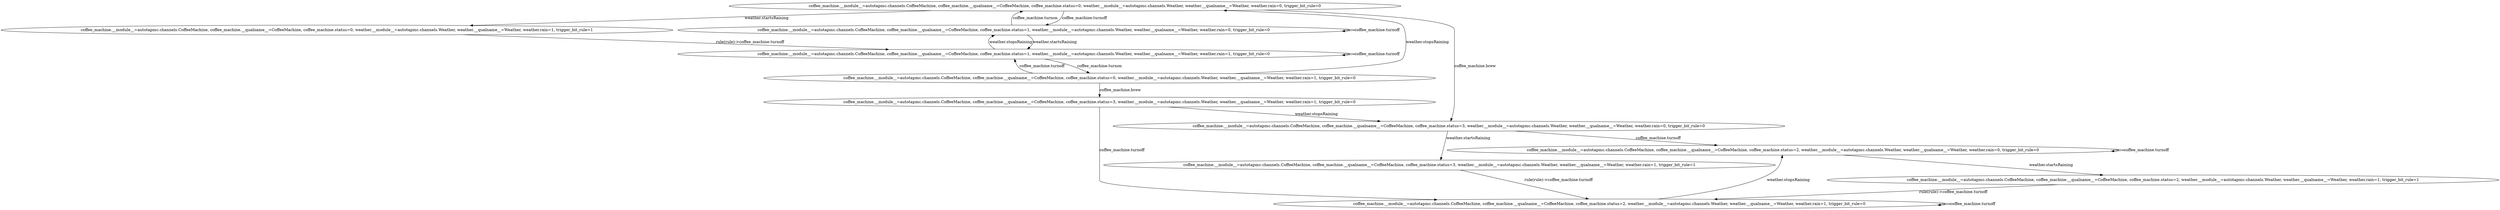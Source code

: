 digraph {
	node [label="coffee_machine.__module__=autotapmc.channels.CoffeeMachine, coffee_machine.__qualname__=CoffeeMachine, coffee_machine.status=0, weather.__module__=autotapmc.channels.Weather, weather.__qualname__=Weather, weather.rain=0, trigger_bit_rule=0"] s0
	node [label="coffee_machine.__module__=autotapmc.channels.CoffeeMachine, coffee_machine.__qualname__=CoffeeMachine, coffee_machine.status=1, weather.__module__=autotapmc.channels.Weather, weather.__qualname__=Weather, weather.rain=0, trigger_bit_rule=0"] s1
	node [label="coffee_machine.__module__=autotapmc.channels.CoffeeMachine, coffee_machine.__qualname__=CoffeeMachine, coffee_machine.status=3, weather.__module__=autotapmc.channels.Weather, weather.__qualname__=Weather, weather.rain=0, trigger_bit_rule=0"] s2
	node [label="coffee_machine.__module__=autotapmc.channels.CoffeeMachine, coffee_machine.__qualname__=CoffeeMachine, coffee_machine.status=0, weather.__module__=autotapmc.channels.Weather, weather.__qualname__=Weather, weather.rain=1, trigger_bit_rule=1"] s3
	node [label="coffee_machine.__module__=autotapmc.channels.CoffeeMachine, coffee_machine.__qualname__=CoffeeMachine, coffee_machine.status=1, weather.__module__=autotapmc.channels.Weather, weather.__qualname__=Weather, weather.rain=1, trigger_bit_rule=0"] s4
	node [label="coffee_machine.__module__=autotapmc.channels.CoffeeMachine, coffee_machine.__qualname__=CoffeeMachine, coffee_machine.status=0, weather.__module__=autotapmc.channels.Weather, weather.__qualname__=Weather, weather.rain=1, trigger_bit_rule=0"] s5
	node [label="coffee_machine.__module__=autotapmc.channels.CoffeeMachine, coffee_machine.__qualname__=CoffeeMachine, coffee_machine.status=3, weather.__module__=autotapmc.channels.Weather, weather.__qualname__=Weather, weather.rain=1, trigger_bit_rule=0"] s6
	node [label="coffee_machine.__module__=autotapmc.channels.CoffeeMachine, coffee_machine.__qualname__=CoffeeMachine, coffee_machine.status=2, weather.__module__=autotapmc.channels.Weather, weather.__qualname__=Weather, weather.rain=1, trigger_bit_rule=0"] s7
	node [label="coffee_machine.__module__=autotapmc.channels.CoffeeMachine, coffee_machine.__qualname__=CoffeeMachine, coffee_machine.status=2, weather.__module__=autotapmc.channels.Weather, weather.__qualname__=Weather, weather.rain=0, trigger_bit_rule=0"] s8
	node [label="coffee_machine.__module__=autotapmc.channels.CoffeeMachine, coffee_machine.__qualname__=CoffeeMachine, coffee_machine.status=2, weather.__module__=autotapmc.channels.Weather, weather.__qualname__=Weather, weather.rain=1, trigger_bit_rule=1"] s9
	node [label="coffee_machine.__module__=autotapmc.channels.CoffeeMachine, coffee_machine.__qualname__=CoffeeMachine, coffee_machine.status=3, weather.__module__=autotapmc.channels.Weather, weather.__qualname__=Weather, weather.rain=1, trigger_bit_rule=1"] s10
	s0 -> s1 [label = "coffee_machine.turnoff"]
	s0 -> s2 [label = "coffee_machine.brew"]
	s0 -> s3 [label = "weather.startsRaining"]
	s3 -> s4 [label = "rule(rule)->coffee_machine.turnoff"]
	s4 -> s5 [label = "coffee_machine.turnon"]
	s4 -> s4 [label = "coffee_machine.turnoff"]
	s4 -> s1 [label = "weather.stopsRaining"]
	s5 -> s4 [label = "coffee_machine.turnoff"]
	s5 -> s6 [label = "coffee_machine.brew"]
	s5 -> s0 [label = "weather.stopsRaining"]
	s6 -> s7 [label = "coffee_machine.turnoff"]
	s6 -> s2 [label = "weather.stopsRaining"]
	s7 -> s7 [label = "coffee_machine.turnoff"]
	s7 -> s8 [label = "weather.stopsRaining"]
	s8 -> s8 [label = "coffee_machine.turnoff"]
	s8 -> s9 [label = "weather.startsRaining"]
	s9 -> s7 [label = "rule(rule)->coffee_machine.turnoff"]
	s2 -> s8 [label = "coffee_machine.turnoff"]
	s2 -> s10 [label = "weather.startsRaining"]
	s10 -> s7 [label = "rule(rule)->coffee_machine.turnoff"]
	s1 -> s0 [label = "coffee_machine.turnon"]
	s1 -> s1 [label = "coffee_machine.turnoff"]
	s1 -> s4 [label = "weather.startsRaining"]
}
